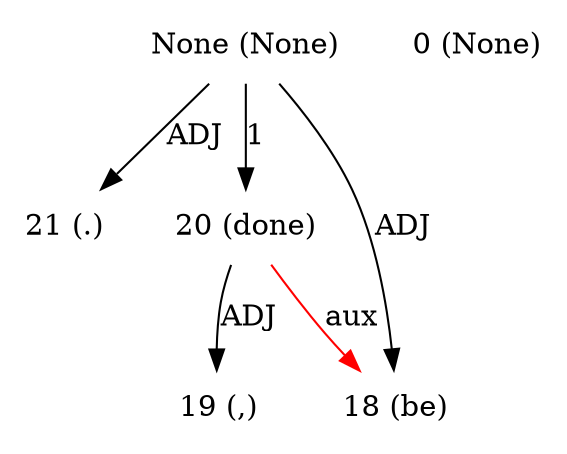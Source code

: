 digraph G{
edge [dir=forward]
node [shape=plaintext]

None [label="None (None)"]
None -> 21 [label="ADJ"]
None [label="None (None)"]
None -> 20 [label="1"]
None -> 18 [label="ADJ"]
0 [label="0 (None)"]
18 [label="18 (be)"]
20 -> 18 [label="aux", color="red"]
19 [label="19 (,)"]
20 [label="20 (done)"]
20 -> 19 [label="ADJ"]
21 [label="21 (.)"]
}
